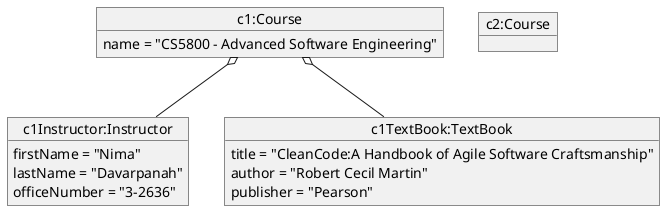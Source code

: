@startuml

object "c1:Course" as c1 {
    name = "CS5800 - Advanced Software Engineering"
}
object "c2:Course" as c2 {
}

object "c1Instructor:Instructor" as c1ins{
    firstName = "Nima"
    lastName = "Davarpanah"
    officeNumber = "3-2636"
}

object "c1TextBook:TextBook" as c1tb{
    title = "CleanCode:A Handbook of Agile Software Craftsmanship"
    author = "Robert Cecil Martin"
    publisher = "Pearson"
}

c1 o-- c1ins
c1 o-- c1tb

@enduml
